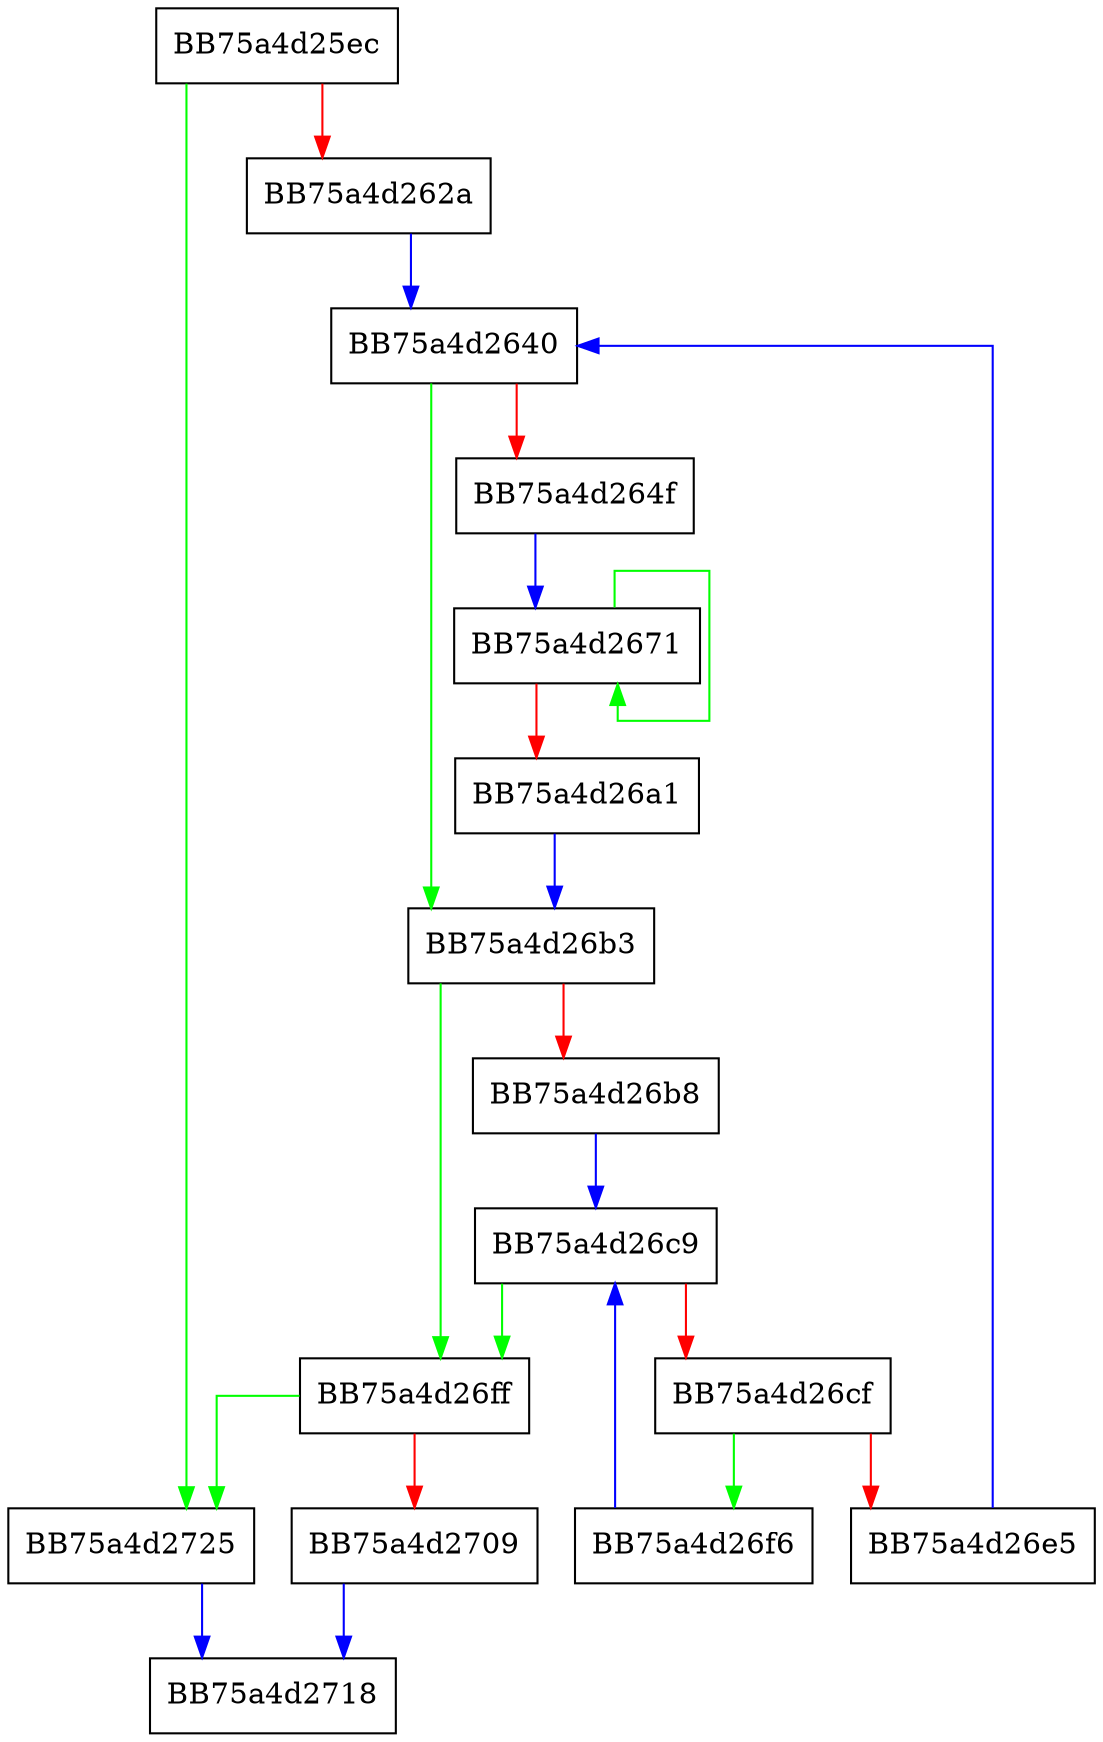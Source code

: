 digraph matchLiteral {
  node [shape="box"];
  graph [splines=ortho];
  BB75a4d25ec -> BB75a4d2725 [color="green"];
  BB75a4d25ec -> BB75a4d262a [color="red"];
  BB75a4d262a -> BB75a4d2640 [color="blue"];
  BB75a4d2640 -> BB75a4d26b3 [color="green"];
  BB75a4d2640 -> BB75a4d264f [color="red"];
  BB75a4d264f -> BB75a4d2671 [color="blue"];
  BB75a4d2671 -> BB75a4d2671 [color="green"];
  BB75a4d2671 -> BB75a4d26a1 [color="red"];
  BB75a4d26a1 -> BB75a4d26b3 [color="blue"];
  BB75a4d26b3 -> BB75a4d26ff [color="green"];
  BB75a4d26b3 -> BB75a4d26b8 [color="red"];
  BB75a4d26b8 -> BB75a4d26c9 [color="blue"];
  BB75a4d26c9 -> BB75a4d26ff [color="green"];
  BB75a4d26c9 -> BB75a4d26cf [color="red"];
  BB75a4d26cf -> BB75a4d26f6 [color="green"];
  BB75a4d26cf -> BB75a4d26e5 [color="red"];
  BB75a4d26e5 -> BB75a4d2640 [color="blue"];
  BB75a4d26f6 -> BB75a4d26c9 [color="blue"];
  BB75a4d26ff -> BB75a4d2725 [color="green"];
  BB75a4d26ff -> BB75a4d2709 [color="red"];
  BB75a4d2709 -> BB75a4d2718 [color="blue"];
  BB75a4d2725 -> BB75a4d2718 [color="blue"];
}